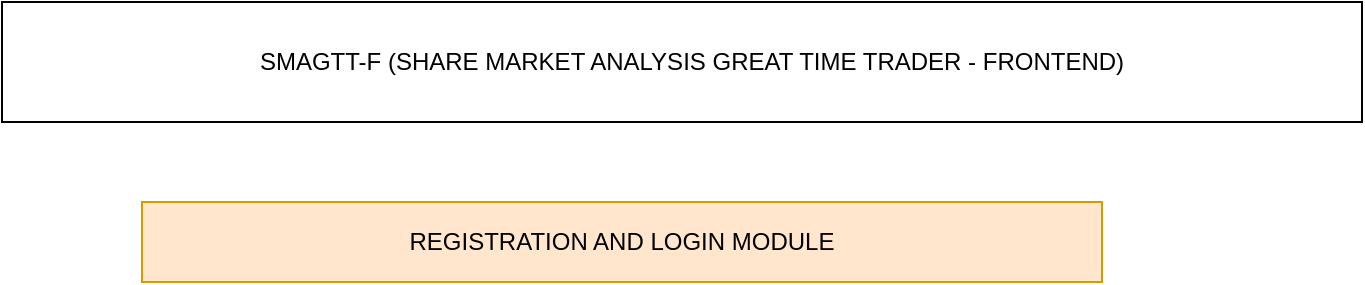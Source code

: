 <mxfile version="26.1.3" pages="3">
  <diagram name="Page-1" id="7iMUaf_9K3k5yX6Ari3Q">
    <mxGraphModel dx="1050" dy="522" grid="1" gridSize="10" guides="1" tooltips="1" connect="1" arrows="1" fold="1" page="1" pageScale="1" pageWidth="850" pageHeight="1100" math="0" shadow="0">
      <root>
        <mxCell id="0" />
        <mxCell id="1" parent="0" />
        <mxCell id="6gV_6VrK8d0GCqi1IZOJ-1" value="REGISTRATION AND LOGIN MODULE" style="text;html=1;align=center;verticalAlign=middle;whiteSpace=wrap;rounded=0;fillColor=#ffe6cc;strokeColor=#d79b00;" vertex="1" parent="1">
          <mxGeometry x="150" y="140" width="480" height="40" as="geometry" />
        </mxCell>
        <mxCell id="6gV_6VrK8d0GCqi1IZOJ-2" value="" style="rounded=0;whiteSpace=wrap;html=1;" vertex="1" parent="1">
          <mxGeometry x="80" y="40" width="680" height="60" as="geometry" />
        </mxCell>
        <mxCell id="6gV_6VrK8d0GCqi1IZOJ-3" value="SMAGTT-F (SHARE MARKET ANALYSIS GREAT TIME TRADER - FRONTEND)" style="text;html=1;align=center;verticalAlign=middle;whiteSpace=wrap;rounded=0;" vertex="1" parent="1">
          <mxGeometry x="105" y="55" width="640" height="30" as="geometry" />
        </mxCell>
      </root>
    </mxGraphModel>
  </diagram>
  <diagram id="jav3waRhqc2JWRZLl5z0" name="Page-2">
    <mxGraphModel dx="1050" dy="522" grid="1" gridSize="10" guides="1" tooltips="1" connect="1" arrows="1" fold="1" page="1" pageScale="1" pageWidth="850" pageHeight="1100" math="0" shadow="0">
      <root>
        <mxCell id="0" />
        <mxCell id="1" parent="0" />
        <mxCell id="PlyxZ7G-wHpNmi8TNyi_-1" value="USER MODULE" style="text;html=1;align=center;verticalAlign=middle;whiteSpace=wrap;rounded=0;fillColor=#ffe6cc;strokeColor=#d79b00;" vertex="1" parent="1">
          <mxGeometry x="150" y="80" width="480" height="40" as="geometry" />
        </mxCell>
      </root>
    </mxGraphModel>
  </diagram>
  <diagram id="nn11IJ7FWOc6MXDrdip-" name="Page-3">
    <mxGraphModel dx="1050" dy="522" grid="1" gridSize="10" guides="1" tooltips="1" connect="1" arrows="1" fold="1" page="1" pageScale="1" pageWidth="850" pageHeight="1100" math="0" shadow="0">
      <root>
        <mxCell id="0" />
        <mxCell id="1" parent="0" />
        <mxCell id="EaXsyLDDIsH_-GqNp3p7-1" value="ADMIN MODULE" style="text;html=1;align=center;verticalAlign=middle;whiteSpace=wrap;rounded=0;fillColor=#ffe6cc;strokeColor=#d79b00;" vertex="1" parent="1">
          <mxGeometry x="200" y="80" width="480" height="40" as="geometry" />
        </mxCell>
      </root>
    </mxGraphModel>
  </diagram>
</mxfile>
